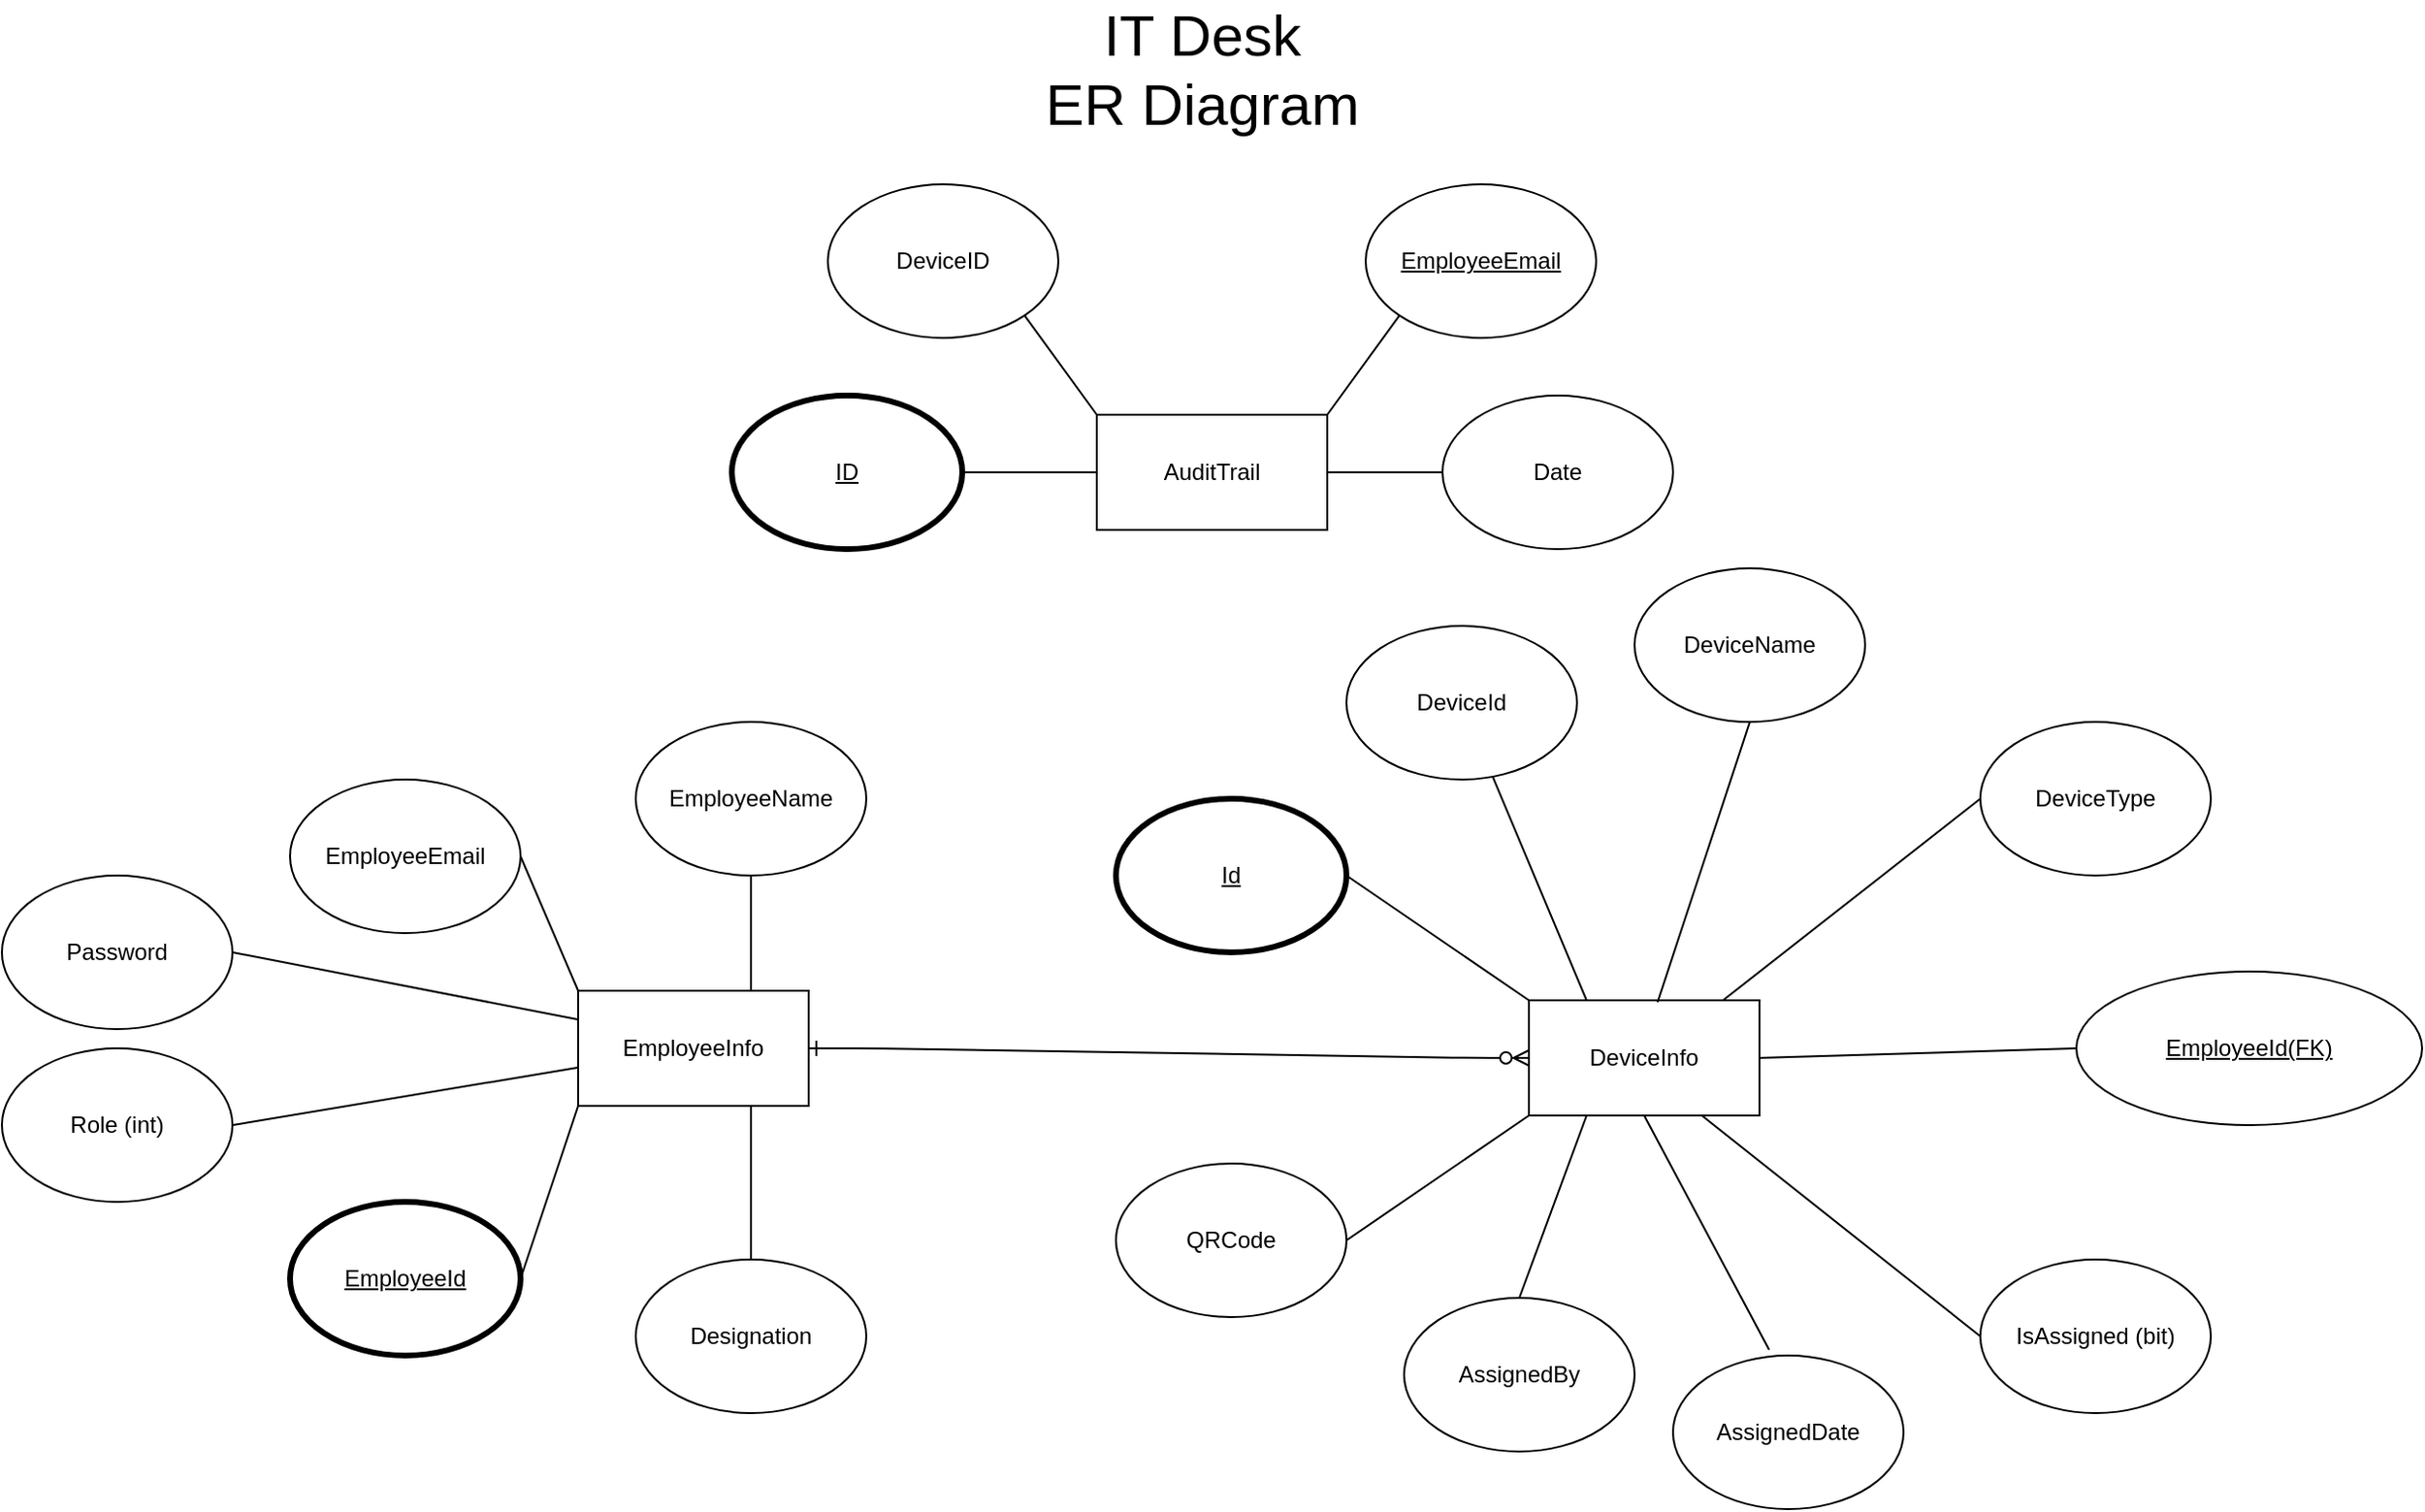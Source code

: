 <mxfile version="14.6.6" type="github">
  <diagram id="zTjlQYOlsilWlxh8Xlqh" name="Page-1">
    <mxGraphModel dx="2485" dy="3102" grid="1" gridSize="10" guides="1" tooltips="1" connect="1" arrows="1" fold="1" page="1" pageScale="1" pageWidth="850" pageHeight="1100" math="0" shadow="0">
      <root>
        <mxCell id="0" />
        <mxCell id="1" parent="0" />
        <mxCell id="93AqYQxgSIACoRyakcor-8" value="EmployeeEmail" style="ellipse;whiteSpace=wrap;html=1;strokeWidth=1;" parent="1" vertex="1">
          <mxGeometry x="-185" y="-810" width="120" height="80" as="geometry" />
        </mxCell>
        <mxCell id="93AqYQxgSIACoRyakcor-9" value="EmployeeInfo" style="rounded=0;whiteSpace=wrap;html=1;" parent="1" vertex="1">
          <mxGeometry x="-35" y="-700" width="120" height="60" as="geometry" />
        </mxCell>
        <mxCell id="93AqYQxgSIACoRyakcor-10" value="" style="endArrow=none;html=1;exitX=0;exitY=0;exitDx=0;exitDy=0;entryX=1;entryY=0.5;entryDx=0;entryDy=0;" parent="1" source="93AqYQxgSIACoRyakcor-9" target="93AqYQxgSIACoRyakcor-8" edge="1">
          <mxGeometry width="50" height="50" relative="1" as="geometry">
            <mxPoint x="175" y="-550" as="sourcePoint" />
            <mxPoint x="65" y="-670" as="targetPoint" />
          </mxGeometry>
        </mxCell>
        <mxCell id="93AqYQxgSIACoRyakcor-11" value="EmployeeName" style="ellipse;whiteSpace=wrap;html=1;" parent="1" vertex="1">
          <mxGeometry x="-5" y="-840" width="120" height="80" as="geometry" />
        </mxCell>
        <mxCell id="93AqYQxgSIACoRyakcor-12" value="Designation" style="ellipse;whiteSpace=wrap;html=1;" parent="1" vertex="1">
          <mxGeometry x="-5" y="-560" width="120" height="80" as="geometry" />
        </mxCell>
        <mxCell id="93AqYQxgSIACoRyakcor-13" value="" style="endArrow=none;html=1;exitX=0.75;exitY=0;exitDx=0;exitDy=0;entryX=0.5;entryY=1;entryDx=0;entryDy=0;" parent="1" source="93AqYQxgSIACoRyakcor-9" target="93AqYQxgSIACoRyakcor-11" edge="1">
          <mxGeometry width="50" height="50" relative="1" as="geometry">
            <mxPoint x="-25" y="-660" as="sourcePoint" />
            <mxPoint x="-79" y="-708" as="targetPoint" />
          </mxGeometry>
        </mxCell>
        <mxCell id="93AqYQxgSIACoRyakcor-14" value="" style="endArrow=none;html=1;entryX=0.5;entryY=0;entryDx=0;entryDy=0;exitX=0.75;exitY=1;exitDx=0;exitDy=0;" parent="1" target="93AqYQxgSIACoRyakcor-12" edge="1" source="93AqYQxgSIACoRyakcor-9">
          <mxGeometry width="50" height="50" relative="1" as="geometry">
            <mxPoint x="25" y="-640" as="sourcePoint" />
            <mxPoint x="35" y="-730" as="targetPoint" />
          </mxGeometry>
        </mxCell>
        <mxCell id="93AqYQxgSIACoRyakcor-15" value="DeviceId" style="ellipse;whiteSpace=wrap;html=1;strokeWidth=1;" parent="1" vertex="1">
          <mxGeometry x="365" y="-890" width="120" height="80" as="geometry" />
        </mxCell>
        <mxCell id="93AqYQxgSIACoRyakcor-16" value="DeviceInfo" style="rounded=0;whiteSpace=wrap;html=1;" parent="1" vertex="1">
          <mxGeometry x="460" y="-695" width="120" height="60" as="geometry" />
        </mxCell>
        <mxCell id="93AqYQxgSIACoRyakcor-17" value="" style="endArrow=none;html=1;exitX=0.25;exitY=0;exitDx=0;exitDy=0;" parent="1" source="93AqYQxgSIACoRyakcor-16" target="93AqYQxgSIACoRyakcor-15" edge="1">
          <mxGeometry width="50" height="50" relative="1" as="geometry">
            <mxPoint x="670" y="-545" as="sourcePoint" />
            <mxPoint x="560" y="-665" as="targetPoint" />
          </mxGeometry>
        </mxCell>
        <mxCell id="93AqYQxgSIACoRyakcor-18" value="DeviceName" style="ellipse;whiteSpace=wrap;html=1;" parent="1" vertex="1">
          <mxGeometry x="515" y="-920" width="120" height="80" as="geometry" />
        </mxCell>
        <mxCell id="93AqYQxgSIACoRyakcor-19" value="DeviceType" style="ellipse;whiteSpace=wrap;html=1;" parent="1" vertex="1">
          <mxGeometry x="695" y="-840" width="120" height="80" as="geometry" />
        </mxCell>
        <mxCell id="93AqYQxgSIACoRyakcor-20" value="" style="endArrow=none;html=1;entryX=0.5;entryY=1;entryDx=0;entryDy=0;exitX=0.558;exitY=0.017;exitDx=0;exitDy=0;exitPerimeter=0;" parent="1" source="93AqYQxgSIACoRyakcor-16" target="93AqYQxgSIACoRyakcor-18" edge="1">
          <mxGeometry width="50" height="50" relative="1" as="geometry">
            <mxPoint x="535" y="-698" as="sourcePoint" />
            <mxPoint x="625" y="-800" as="targetPoint" />
          </mxGeometry>
        </mxCell>
        <mxCell id="93AqYQxgSIACoRyakcor-21" value="" style="endArrow=none;html=1;entryX=0;entryY=0.5;entryDx=0;entryDy=0;exitX=0.842;exitY=0;exitDx=0;exitDy=0;exitPerimeter=0;" parent="1" source="93AqYQxgSIACoRyakcor-16" target="93AqYQxgSIACoRyakcor-19" edge="1">
          <mxGeometry width="50" height="50" relative="1" as="geometry">
            <mxPoint x="540" y="-705" as="sourcePoint" />
            <mxPoint x="530" y="-725" as="targetPoint" />
          </mxGeometry>
        </mxCell>
        <mxCell id="93AqYQxgSIACoRyakcor-22" value="&lt;u&gt;EmployeeId(FK)&lt;/u&gt;" style="ellipse;whiteSpace=wrap;html=1;" parent="1" vertex="1">
          <mxGeometry x="745" y="-710" width="180" height="80" as="geometry" />
        </mxCell>
        <mxCell id="93AqYQxgSIACoRyakcor-23" value="IsAssigned (bit)" style="ellipse;whiteSpace=wrap;html=1;" parent="1" vertex="1">
          <mxGeometry x="695" y="-560" width="120" height="80" as="geometry" />
        </mxCell>
        <mxCell id="93AqYQxgSIACoRyakcor-24" value="AssignedDate" style="ellipse;whiteSpace=wrap;html=1;" parent="1" vertex="1">
          <mxGeometry x="535" y="-510" width="120" height="80" as="geometry" />
        </mxCell>
        <mxCell id="93AqYQxgSIACoRyakcor-25" value="AssignedBy" style="ellipse;whiteSpace=wrap;html=1;" parent="1" vertex="1">
          <mxGeometry x="395" y="-540" width="120" height="80" as="geometry" />
        </mxCell>
        <mxCell id="93AqYQxgSIACoRyakcor-26" value="QRCode" style="ellipse;whiteSpace=wrap;html=1;" parent="1" vertex="1">
          <mxGeometry x="245" y="-610" width="120" height="80" as="geometry" />
        </mxCell>
        <mxCell id="93AqYQxgSIACoRyakcor-27" value="" style="endArrow=none;html=1;exitX=1;exitY=0.5;exitDx=0;exitDy=0;entryX=0;entryY=0.5;entryDx=0;entryDy=0;" parent="1" source="93AqYQxgSIACoRyakcor-16" target="93AqYQxgSIACoRyakcor-22" edge="1">
          <mxGeometry width="50" height="50" relative="1" as="geometry">
            <mxPoint x="640" y="-805" as="sourcePoint" />
            <mxPoint x="690" y="-855" as="targetPoint" />
          </mxGeometry>
        </mxCell>
        <mxCell id="93AqYQxgSIACoRyakcor-28" value="" style="endArrow=none;html=1;exitX=0.75;exitY=1;exitDx=0;exitDy=0;entryX=0;entryY=0.5;entryDx=0;entryDy=0;" parent="1" source="93AqYQxgSIACoRyakcor-16" target="93AqYQxgSIACoRyakcor-23" edge="1">
          <mxGeometry width="50" height="50" relative="1" as="geometry">
            <mxPoint x="640" y="-805" as="sourcePoint" />
            <mxPoint x="690" y="-855" as="targetPoint" />
          </mxGeometry>
        </mxCell>
        <mxCell id="93AqYQxgSIACoRyakcor-29" value="" style="endArrow=none;html=1;exitX=0.5;exitY=1;exitDx=0;exitDy=0;entryX=0.417;entryY=-0.037;entryDx=0;entryDy=0;entryPerimeter=0;" parent="1" source="93AqYQxgSIACoRyakcor-16" target="93AqYQxgSIACoRyakcor-24" edge="1">
          <mxGeometry width="50" height="50" relative="1" as="geometry">
            <mxPoint x="640" y="-805" as="sourcePoint" />
            <mxPoint x="690" y="-855" as="targetPoint" />
          </mxGeometry>
        </mxCell>
        <mxCell id="93AqYQxgSIACoRyakcor-30" value="" style="endArrow=none;html=1;exitX=0.25;exitY=1;exitDx=0;exitDy=0;entryX=0.5;entryY=0;entryDx=0;entryDy=0;" parent="1" source="93AqYQxgSIACoRyakcor-16" target="93AqYQxgSIACoRyakcor-25" edge="1">
          <mxGeometry width="50" height="50" relative="1" as="geometry">
            <mxPoint x="640" y="-805" as="sourcePoint" />
            <mxPoint x="690" y="-855" as="targetPoint" />
          </mxGeometry>
        </mxCell>
        <mxCell id="93AqYQxgSIACoRyakcor-31" value="" style="endArrow=none;html=1;exitX=0;exitY=1;exitDx=0;exitDy=0;entryX=1;entryY=0.5;entryDx=0;entryDy=0;" parent="1" source="93AqYQxgSIACoRyakcor-16" target="93AqYQxgSIACoRyakcor-26" edge="1">
          <mxGeometry width="50" height="50" relative="1" as="geometry">
            <mxPoint x="640" y="-805" as="sourcePoint" />
            <mxPoint x="690" y="-855" as="targetPoint" />
          </mxGeometry>
        </mxCell>
        <mxCell id="ZkA7pwCNV48dStx_yh2e-1" value="" style="edgeStyle=entityRelationEdgeStyle;endArrow=ERzeroToMany;startArrow=ERone;endFill=1;startFill=0;exitX=1;exitY=0.5;exitDx=0;exitDy=0;entryX=0;entryY=0.5;entryDx=0;entryDy=0;" parent="1" source="93AqYQxgSIACoRyakcor-9" target="93AqYQxgSIACoRyakcor-16" edge="1">
          <mxGeometry width="100" height="100" relative="1" as="geometry">
            <mxPoint x="175" y="-945" as="sourcePoint" />
            <mxPoint x="545" y="-600" as="targetPoint" />
          </mxGeometry>
        </mxCell>
        <mxCell id="ZkA7pwCNV48dStx_yh2e-11" value="&lt;font style=&quot;font-size: 30px&quot;&gt;IT Desk&lt;br&gt;ER Diagram&lt;br&gt;&lt;/font&gt;" style="text;html=1;strokeColor=none;fillColor=none;align=center;verticalAlign=middle;whiteSpace=wrap;rounded=0;" parent="1" vertex="1">
          <mxGeometry x="55" y="-1190" width="470" height="20" as="geometry" />
        </mxCell>
        <mxCell id="hUQsxeSYEGS46C2yoitD-1" value="&lt;u&gt;EmployeeId&lt;/u&gt;" style="ellipse;whiteSpace=wrap;html=1;strokeWidth=3;" vertex="1" parent="1">
          <mxGeometry x="-185" y="-590" width="120" height="80" as="geometry" />
        </mxCell>
        <mxCell id="hUQsxeSYEGS46C2yoitD-2" value="" style="endArrow=none;html=1;entryX=0;entryY=1;entryDx=0;entryDy=0;exitX=1;exitY=0.5;exitDx=0;exitDy=0;" edge="1" parent="1" source="hUQsxeSYEGS46C2yoitD-1" target="93AqYQxgSIACoRyakcor-9">
          <mxGeometry width="50" height="50" relative="1" as="geometry">
            <mxPoint x="-95" y="-605" as="sourcePoint" />
            <mxPoint x="-45" y="-660" as="targetPoint" />
          </mxGeometry>
        </mxCell>
        <mxCell id="hUQsxeSYEGS46C2yoitD-4" value="&lt;u&gt;Id&lt;/u&gt;" style="ellipse;whiteSpace=wrap;html=1;strokeWidth=3;" vertex="1" parent="1">
          <mxGeometry x="245" y="-800" width="120" height="80" as="geometry" />
        </mxCell>
        <mxCell id="hUQsxeSYEGS46C2yoitD-5" value="" style="endArrow=none;html=1;exitX=1;exitY=0.5;exitDx=0;exitDy=0;entryX=0;entryY=0;entryDx=0;entryDy=0;" edge="1" parent="1" source="hUQsxeSYEGS46C2yoitD-4" target="93AqYQxgSIACoRyakcor-16">
          <mxGeometry width="50" height="50" relative="1" as="geometry">
            <mxPoint x="325" y="-700" as="sourcePoint" />
            <mxPoint x="465" y="-700" as="targetPoint" />
          </mxGeometry>
        </mxCell>
        <mxCell id="hUQsxeSYEGS46C2yoitD-8" value="DeviceID" style="ellipse;whiteSpace=wrap;html=1;strokeWidth=1;" vertex="1" parent="1">
          <mxGeometry x="95" y="-1120" width="120" height="80" as="geometry" />
        </mxCell>
        <mxCell id="hUQsxeSYEGS46C2yoitD-9" value="AuditTrail" style="rounded=0;whiteSpace=wrap;html=1;" vertex="1" parent="1">
          <mxGeometry x="235" y="-1000" width="120" height="60" as="geometry" />
        </mxCell>
        <mxCell id="hUQsxeSYEGS46C2yoitD-10" value="" style="endArrow=none;html=1;exitX=0;exitY=0;exitDx=0;exitDy=0;entryX=1;entryY=1;entryDx=0;entryDy=0;" edge="1" parent="1" source="hUQsxeSYEGS46C2yoitD-9" target="hUQsxeSYEGS46C2yoitD-8">
          <mxGeometry width="50" height="50" relative="1" as="geometry">
            <mxPoint x="445" y="-850" as="sourcePoint" />
            <mxPoint x="335" y="-970" as="targetPoint" />
          </mxGeometry>
        </mxCell>
        <mxCell id="hUQsxeSYEGS46C2yoitD-11" value="&lt;u&gt;EmployeeEmail&lt;/u&gt;" style="ellipse;whiteSpace=wrap;html=1;" vertex="1" parent="1">
          <mxGeometry x="375" y="-1120" width="120" height="80" as="geometry" />
        </mxCell>
        <mxCell id="hUQsxeSYEGS46C2yoitD-12" value="Date" style="ellipse;whiteSpace=wrap;html=1;" vertex="1" parent="1">
          <mxGeometry x="415" y="-1010" width="120" height="80" as="geometry" />
        </mxCell>
        <mxCell id="hUQsxeSYEGS46C2yoitD-13" value="" style="endArrow=none;html=1;exitX=1;exitY=0;exitDx=0;exitDy=0;entryX=0;entryY=1;entryDx=0;entryDy=0;" edge="1" parent="1" source="hUQsxeSYEGS46C2yoitD-9" target="hUQsxeSYEGS46C2yoitD-11">
          <mxGeometry width="50" height="50" relative="1" as="geometry">
            <mxPoint x="245" y="-960" as="sourcePoint" />
            <mxPoint x="191" y="-1008" as="targetPoint" />
          </mxGeometry>
        </mxCell>
        <mxCell id="hUQsxeSYEGS46C2yoitD-14" value="" style="endArrow=none;html=1;exitX=1;exitY=0.5;exitDx=0;exitDy=0;entryX=0;entryY=0.5;entryDx=0;entryDy=0;" edge="1" parent="1" source="hUQsxeSYEGS46C2yoitD-9" target="hUQsxeSYEGS46C2yoitD-12">
          <mxGeometry width="50" height="50" relative="1" as="geometry">
            <mxPoint x="305" y="-990" as="sourcePoint" />
            <mxPoint x="305" y="-1030" as="targetPoint" />
          </mxGeometry>
        </mxCell>
        <mxCell id="hUQsxeSYEGS46C2yoitD-15" value="&lt;u&gt;ID&lt;/u&gt;" style="ellipse;whiteSpace=wrap;html=1;strokeWidth=3;" vertex="1" parent="1">
          <mxGeometry x="45" y="-1010" width="120" height="80" as="geometry" />
        </mxCell>
        <mxCell id="hUQsxeSYEGS46C2yoitD-16" value="" style="endArrow=none;html=1;exitX=0;exitY=0.5;exitDx=0;exitDy=0;entryX=1;entryY=0.5;entryDx=0;entryDy=0;" edge="1" parent="1" source="hUQsxeSYEGS46C2yoitD-9" target="hUQsxeSYEGS46C2yoitD-15">
          <mxGeometry width="50" height="50" relative="1" as="geometry">
            <mxPoint x="235" y="-900" as="sourcePoint" />
            <mxPoint x="181.0" y="-948.0" as="targetPoint" />
          </mxGeometry>
        </mxCell>
        <mxCell id="hUQsxeSYEGS46C2yoitD-18" value="Password" style="ellipse;whiteSpace=wrap;html=1;" vertex="1" parent="1">
          <mxGeometry x="-335" y="-760" width="120" height="80" as="geometry" />
        </mxCell>
        <mxCell id="hUQsxeSYEGS46C2yoitD-20" value="" style="endArrow=none;html=1;exitX=1;exitY=0.5;exitDx=0;exitDy=0;entryX=0;entryY=0.25;entryDx=0;entryDy=0;" edge="1" parent="1" source="hUQsxeSYEGS46C2yoitD-18" target="93AqYQxgSIACoRyakcor-9">
          <mxGeometry width="50" height="50" relative="1" as="geometry">
            <mxPoint x="325" y="-740" as="sourcePoint" />
            <mxPoint x="375" y="-790" as="targetPoint" />
          </mxGeometry>
        </mxCell>
        <mxCell id="hUQsxeSYEGS46C2yoitD-21" value="Role (int)" style="ellipse;whiteSpace=wrap;html=1;" vertex="1" parent="1">
          <mxGeometry x="-335" y="-670" width="120" height="80" as="geometry" />
        </mxCell>
        <mxCell id="hUQsxeSYEGS46C2yoitD-22" value="" style="endArrow=none;html=1;exitX=1;exitY=0.5;exitDx=0;exitDy=0;" edge="1" parent="1" source="hUQsxeSYEGS46C2yoitD-21" target="93AqYQxgSIACoRyakcor-9">
          <mxGeometry width="50" height="50" relative="1" as="geometry">
            <mxPoint x="325" y="-740" as="sourcePoint" />
            <mxPoint x="375" y="-790" as="targetPoint" />
          </mxGeometry>
        </mxCell>
      </root>
    </mxGraphModel>
  </diagram>
</mxfile>
